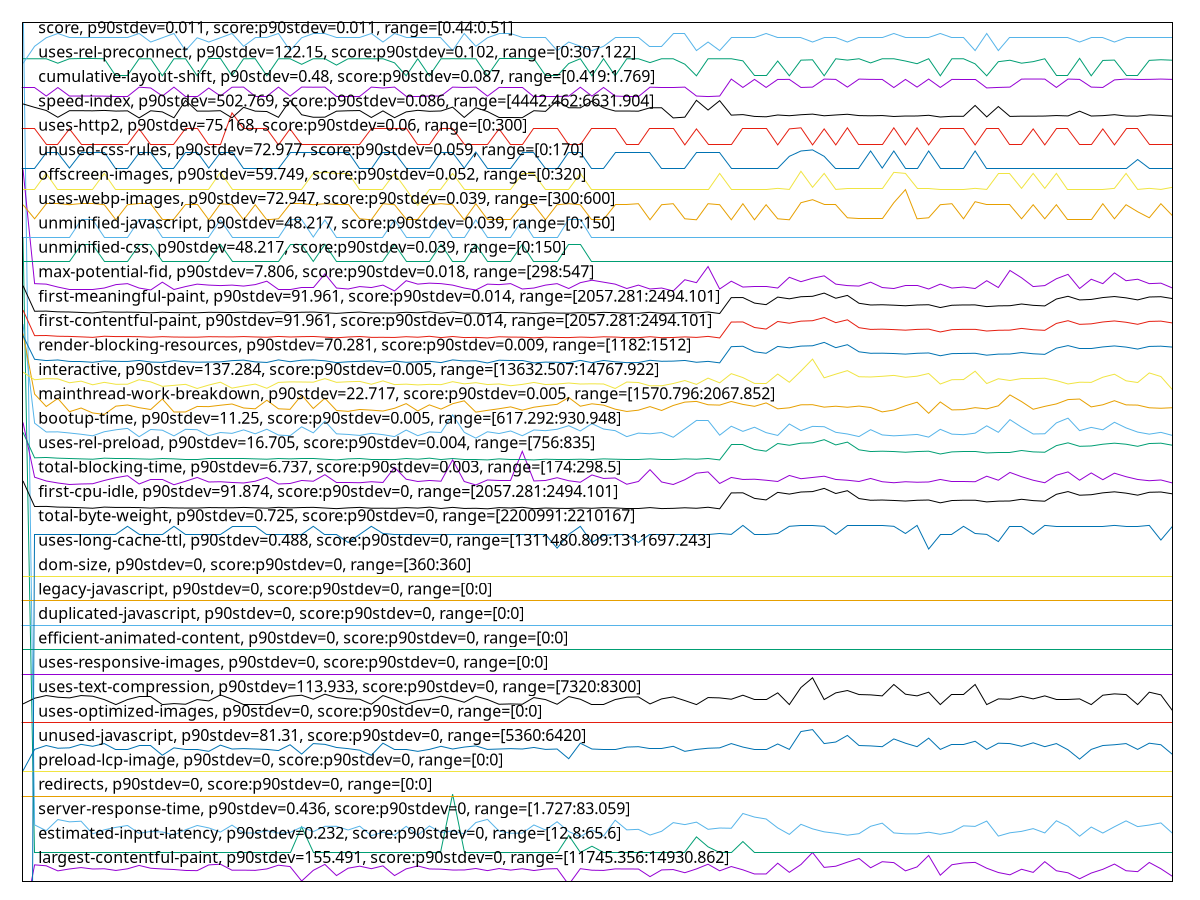 reset

$largestContentfulPaintP90Stdev155491ScoreP90Stdev0Range1174535614930862 <<EOF
0 -1.7568242394806965
1 0.6826292590269176
2 0.6438569063498782
3 0.4353069578567883
4 0.5136268421643475
5 0.5705967172270814
6 0.5121569142740174
7 0.5226918597295267
8 0.4521768302781446
9 0.5200080857259906
10 0.6585224416255091
11 0.5430027501386778
12 0.5142404677223418
13 0.49123494063499606
14 0.45224487222325216
15 0.4450783266198304
16 0.6792206903906663
17 0.7094143035341691
18 0.46274487222325433
19 0.4650914872949681
20 0.45630427685623687
21 0.5150285894371258
22 0.6681791282786147
23 0.612428183985319
24 0.01964278289178978
25 0.45739424225415704
26 0.7005314091101269
27 0.24298815651496852
28 0.5445683620143207
29 0.6286191161282684
30 0.5246175577141514
31 0.6407612751921654
32 0.24275888474339524
33 0.5177036270767879
34 0.6377520831902626
35 0.5139787465992232
36 0.5051729078290546
37 0.47077289726353655
38 0.4718360526559149
39 0.5331371303388917
40 0.44594738681687396
41 0.530711749319849
42 0.46718960134974985
43 0.5228245230328366
44 0.4495412218362933
45 0.5121348653556694
46 0.5270308742307019
47 -0.12892070267307254
48 0.5253113821680468
49 0.46244626423043655
50 0.453998616379204
51 0.5163675180934533
52 0.5131659874138297
53 0.5114640143030762
54 0.1989684386143331
55 0.47443292526216396
56 0.4892126341821026
57 0.36010443005626414
58 0.5151197896801332
59 0.7073055579254639
60 0.43814696947885956
61 0.6130045991045758
62 0.4780393332496917
63 0.30766558460339866
64 0.30718573172825714
65 0.7495229963152781
66 0.3752172301830541
67 0.695231810599859
68 1.1881217443012222
69 0.5775683818246744
70 0.625908069877708
71 0.791700681938245
72 0.942575837119314
73 0.5626637290340497
74 0.8107450307060482
75 0.7736483033756887
76 0.43607474094667786
77 0.5975144250376445
78 1.0672086192847168
79 0.2583295350511161
80 0.6868767959402042
81 0.7597634939512421
82 0.7831048394701412
83 0.5441415744605038
84 0.3683221589978647
85 0.27396434447556395
86 0.501792073681294
87 0.37344055884994987
88 0.8121169634036853
89 0.4402703681423219
90 0.3571340201141151
91 0.11211696340368604
92 0.3458586100398886
93 0.4992109172851933
94 0.7135726278427885
95 0.4414668802002204
96 0.4036577463086797
97 0.7798811674238628
98 0.5224653614068
99 0.20921540763095337
EOF

$estimatedInputLatencyP90Stdev0232ScoreP90Stdev0Range128656 <<EOF
0 26.390981818181512
1 1.1909818181818341
2 1.1909818181818341
3 1.1909818181818341
4 1.1909818181818341
5 1.1909818181818341
6 1.1909818181818341
7 1.1909818181818341
8 1.1909818181818341
9 1.1909818181818341
10 1.1909818181818341
11 1.1909818181818341
12 1.1909818181818341
13 1.1909818181818341
14 1.1909818181818341
15 1.1909818181818341
16 1.1909818181818341
17 1.1909818181818341
18 1.1909818181818341
19 1.1909818181818341
20 1.1909818181818341
21 1.1909818181818341
22 1.1909818181818341
23 1.1909818181818341
24 2.240981818181748
25 1.1909818181818341
26 1.1909818181818341
27 1.1909818181818341
28 1.1909818181818341
29 1.1909818181818341
30 1.1909818181818341
31 1.1909818181818341
32 1.1909818181818341
33 1.1909818181818341
34 1.1909818181818341
35 1.1909818181818341
36 1.1909818181818341
37 3.5773454545454735
38 1.1909818181818341
39 1.1909818181818341
40 1.1909818181818341
41 1.1909818181818341
42 1.1909818181818341
43 1.1909818181818341
44 1.1909818181818341
45 1.1909818181818341
46 1.1909818181818341
47 1.8909818181818334
48 1.1909818181818341
49 1.4455272727273476
50 1.1909818181818341
51 1.1909818181818341
52 1.1909818181818341
53 1.1909818181818341
54 1.1909818181818341
55 1.1909818181818341
56 1.1909818181818341
57 1.1909818181818341
58 1.8273454545454708
59 1.4200727272727436
60 1.1909818181818341
61 1.1909818181818341
62 1.636436363636264
63 1.1909818181818341
64 1.1909818181818341
65 1.1909818181818341
66 1.1909818181818341
67 1.1909818181818341
68 1.1909818181818341
69 1.1909818181818341
70 1.1909818181818341
71 1.1909818181818341
72 1.1909818181818341
73 1.1909818181818341
74 1.1909818181818341
75 1.1909818181818341
76 1.1909818181818341
77 1.1909818181818341
78 1.1909818181818341
79 1.1909818181818341
80 1.1909818181818341
81 1.1909818181818341
82 1.1909818181818341
83 1.1909818181818341
84 1.1909818181818341
85 1.1909818181818341
86 1.1909818181818341
87 1.1909818181818341
88 1.1909818181818341
89 1.1909818181818341
90 1.1909818181818341
91 1.1909818181818341
92 1.1909818181818341
93 1.1909818181818341
94 1.1909818181818341
95 1.1909818181818341
96 1.1909818181818341
97 1.1909818181818341
98 1.1909818181818341
99 1.1909818181818341
EOF

$serverResponseTimeP90Stdev0436ScoreP90Stdev0Range172783059 <<EOF
0 36.48887279367013
1 2.317965916007304
2 2.082360316494218
3 2.53823371880706
4 2.443650639074863
5 2.4704917833231894
6 1.9536932440657333
7 2.117296409007912
8 2.218270237370663
9 2.2945331710286063
10 1.97584783931832
11 2.049980523432745
12 2.027825928180158
13 1.9042714546561168
14 2.119852708460134
15 2.294533171028606
16 2.1961156421180767
17 2.0252696287279366
18 2.3094449178332317
19 1.9899074863055386
20 1.9856469872185025
21 2.0776737674984784
22 1.983516737674985
23 2.009505782105904
24 2.2340340839926967
25 2.0431637248934873
26 2.260449178332319
27 2.261301278149726
28 2.109201460742544
29 2.2668399269628727
30 1.8765782105903832
31 2.0180267802799756
32 1.8957504564820449
33 2.260023128423615
34 1.89873280584297
35 2.275360925136945
36 2.0065234327449786
37 2.0751174680462565
38 1.950710894704808
39 2.415531345100426
40 2.544624467437614
41 2.0644662203286672
42 1.9762738892270235
43 1.980960438222763
44 2.3162617163724892
45 2.111331710286062
46 2.4474850882531953
47 2.0474242239805234
48 1.837381618989653
49 2.114740109555691
50 1.8612404138770542
51 2.510966524650031
52 2.114740109555691
53 2.1368947048082774
54 1.902993304930006
55 2.0567973219720024
56 2.411696895922094
57 2.330747413268411
58 2.4317212416311627
59 2.138172854534388
60 2.191003043213634
61 2.181629945222155
62 2.7861947656725503
63 2.639633597078515
64 2.561240413877054
65 2.1961156421180767
66 1.9302604990870358
67 2.3426768107121116
68 2.1564930006086427
69 2.0346427267194156
70 1.9762738892270235
71 1.8974546561168593
72 1.9596579427875835
73 2.2621533779671337
74 2.3899683505782106
75 1.9899074863055386
76 1.9532671941570299
77 1.9524150943396226
78 2.018878880097383
79 1.9340949482653682
80 2.0244175289105293
81 2.2796214242239805
82 2.2578928788800976
83 2.4760304321363362
84 1.8603883140596467
85 1.9958721850273888
86 2.0538149726110775
87 2.166292148508825
88 1.9903335362142422
89 2.4879598295800367
90 2.258318928788801
91 1.8565538648813145
92 2.2306256847230674
93 1.985220937309799
94 2.242981132075472
95 2.4836993304930006
96 2.2485197808886186
97 2.312853317102861
98 2.4006195982958003
99 1.974995739500913
EOF

$redirectsP90Stdev0ScoreP90Stdev0Range00 <<EOF
0 3.5
1 3.5
2 3.5
3 3.5
4 3.5
5 3.5
6 3.5
7 3.5
8 3.5
9 3.5
10 3.5
11 3.5
12 3.5
13 3.5
14 3.5
15 3.5
16 3.5
17 3.5
18 3.5
19 3.5
20 3.5
21 3.5
22 3.5
23 3.5
24 3.5
25 3.5
26 3.5
27 3.5
28 3.5
29 3.5
30 3.5
31 3.5
32 3.5
33 3.5
34 3.5
35 3.5
36 3.5
37 3.5
38 3.5
39 3.5
40 3.5
41 3.5
42 3.5
43 3.5
44 3.5
45 3.5
46 3.5
47 3.5
48 3.5
49 3.5
50 3.5
51 3.5
52 3.5
53 3.5
54 3.5
55 3.5
56 3.5
57 3.5
58 3.5
59 3.5
60 3.5
61 3.5
62 3.5
63 3.5
64 3.5
65 3.5
66 3.5
67 3.5
68 3.5
69 3.5
70 3.5
71 3.5
72 3.5
73 3.5
74 3.5
75 3.5
76 3.5
77 3.5
78 3.5
79 3.5
80 3.5
81 3.5
82 3.5
83 3.5
84 3.5
85 3.5
86 3.5
87 3.5
88 3.5
89 3.5
90 3.5
91 3.5
92 3.5
93 3.5
94 3.5
95 3.5
96 3.5
97 3.5
98 3.5
99 3.5
EOF

$preloadLcpImageP90Stdev0ScoreP90Stdev0Range00 <<EOF
0 4.5
1 4.5
2 4.5
3 4.5
4 4.5
5 4.5
6 4.5
7 4.5
8 4.5
9 4.5
10 4.5
11 4.5
12 4.5
13 4.5
14 4.5
15 4.5
16 4.5
17 4.5
18 4.5
19 4.5
20 4.5
21 4.5
22 4.5
23 4.5
24 4.5
25 4.5
26 4.5
27 4.5
28 4.5
29 4.5
30 4.5
31 4.5
32 4.5
33 4.5
34 4.5
35 4.5
36 4.5
37 4.5
38 4.5
39 4.5
40 4.5
41 4.5
42 4.5
43 4.5
44 4.5
45 4.5
46 4.5
47 4.5
48 4.5
49 4.5
50 4.5
51 4.5
52 4.5
53 4.5
54 4.5
55 4.5
56 4.5
57 4.5
58 4.5
59 4.5
60 4.5
61 4.5
62 4.5
63 4.5
64 4.5
65 4.5
66 4.5
67 4.5
68 4.5
69 4.5
70 4.5
71 4.5
72 4.5
73 4.5
74 4.5
75 4.5
76 4.5
77 4.5
78 4.5
79 4.5
80 4.5
81 4.5
82 4.5
83 4.5
84 4.5
85 4.5
86 4.5
87 4.5
88 4.5
89 4.5
90 4.5
91 4.5
92 4.5
93 4.5
94 4.5
95 4.5
96 4.5
97 4.5
98 4.5
99 4.5
EOF

$unusedJavascriptP90Stdev8131ScoreP90Stdev0Range53606420 <<EOF
0 4.536704545454544
1 5.411704545454544
2 5.570795454545454
3 5.459431818181818
4 5.475340909090908
5 5.618522727272726
6 5.538977272727273
7 5.650340909090909
8 5.411704545454544
9 5.411704545454544
10 5.570795454545454
11 5.570795454545454
12 5.173068181818181
13 5.475340909090908
14 5.411704545454544
15 5.411704545454544
16 5.332159090909091
17 5.586704545454545
18 5.4276136363636365
19 5.443522727272727
20 5.4276136363636365
21 5.411704545454544
22 5.363977272727272
23 5.602613636363635
24 5.2207954545454545
25 5.650340909090909
26 5.618522727272726
27 5.491249999999999
28 5.443522727272727
29 5.379886363636363
30 5.173068181818181
31 5.66625
32 5.411704545454544
33 5.411704545454544
34 5.332159090909091
35 5.411704545454544
36 5.538977272727273
37 5.4276136363636365
38 5.50715909090909
39 5.5548863636363635
40 5.411704545454544
41 5.4276136363636365
42 5.443522727272727
43 5.4276136363636365
44 5.491249999999999
45 5.411704545454544
46 5.4276136363636365
47 5.029886363636363
48 5.66625
49 5.4276136363636365
50 5.411704545454544
51 5.411704545454544
52 5.50715909090909
53 5.52306818181818
54 5.443522727272727
55 5.443522727272727
56 5.538977272727273
57 5.332159090909091
58 5.411704545454544
59 5.459431818181818
60 5.475340909090908
61 5.650340909090909
62 5.50715909090909
63 5.411704545454544
64 5.411704545454544
65 5.634431818181817
66 5.411704545454544
67 6.143522727272726
68 6.223068181818181
69 5.650340909090909
70 5.713977272727272
71 5.984431818181818
72 5.570795454545454
73 5.5548863636363635
74 5.52306818181818
75 5.841249999999999
76 5.66625
77 5.52306818181818
78 5.873068181818182
79 5.411704545454544
80 5.618522727272726
81 5.618522727272726
82 5.745795454545453
83 5.411704545454544
84 5.66625
85 5.650340909090909
86 5.538977272727273
87 5.68215909090909
88 5.52306818181818
89 5.650340909090909
90 5.395795454545453
91 5.0139772727272724
92 5.411704545454544
93 5.570795454545454
94 5.602613636363635
95 5.650340909090909
96 5.411704545454544
97 5.66625
98 5.602613636363635
99 5.204886363636364
EOF

$usesOptimizedImagesP90Stdev0ScoreP90Stdev0Range00 <<EOF
0 6.5
1 6.5
2 6.5
3 6.5
4 6.5
5 6.5
6 6.5
7 6.5
8 6.5
9 6.5
10 6.5
11 6.5
12 6.5
13 6.5
14 6.5
15 6.5
16 6.5
17 6.5
18 6.5
19 6.5
20 6.5
21 6.5
22 6.5
23 6.5
24 6.5
25 6.5
26 6.5
27 6.5
28 6.5
29 6.5
30 6.5
31 6.5
32 6.5
33 6.5
34 6.5
35 6.5
36 6.5
37 6.5
38 6.5
39 6.5
40 6.5
41 6.5
42 6.5
43 6.5
44 6.5
45 6.5
46 6.5
47 6.5
48 6.5
49 6.5
50 6.5
51 6.5
52 6.5
53 6.5
54 6.5
55 6.5
56 6.5
57 6.5
58 6.5
59 6.5
60 6.5
61 6.5
62 6.5
63 6.5
64 6.5
65 6.5
66 6.5
67 6.5
68 6.5
69 6.5
70 6.5
71 6.5
72 6.5
73 6.5
74 6.5
75 6.5
76 6.5
77 6.5
78 6.5
79 6.5
80 6.5
81 6.5
82 6.5
83 6.5
84 6.5
85 6.5
86 6.5
87 6.5
88 6.5
89 6.5
90 6.5
91 6.5
92 6.5
93 6.5
94 6.5
95 6.5
96 6.5
97 6.5
98 6.5
99 6.5
EOF

$usesTextCompressionP90Stdev113933ScoreP90Stdev0Range73208300 <<EOF
0 7.2750392156862755
1 7.508372549019608
2 7.618176470588235
3 7.549549019607843
4 7.522098039215686
5 7.618176470588235
6 7.590725490196078
7 7.4534705882352945
8 7.247588235294119
9 7.4534705882352945
10 7.590725490196078
11 7.590725490196078
12 7.247588235294119
13 7.288764705882354
14 7.261313725490197
15 7.4534705882352945
16 7.398568627450981
17 7.645627450980394
18 7.467196078431373
19 7.261313725490197
20 7.261313725490197
21 7.247588235294119
22 7.439745098039216
23 7.590725490196078
24 7.631901960784315
25 7.467196078431373
26 7.67307843137255
27 7.535823529411765
28 7.480921568627451
29 7.467196078431373
30 7.261313725490197
31 7.618176470588235
32 7.4534705882352945
33 7.247588235294119
34 7.412294117647059
35 7.4534705882352945
36 7.590725490196078
37 7.480921568627451
38 7.3436666666666675
39 7.590725490196078
40 7.4534705882352945
41 7.261313725490197
42 7.2750392156862755
43 7.261313725490197
44 7.535823529411765
45 7.4534705882352945
46 7.261313725490197
47 7.577
48 7.467196078431373
49 7.261313725490197
50 7.261313725490197
51 7.4534705882352945
52 7.549549019607843
53 7.563274509803922
54 7.2750392156862755
55 7.480921568627451
56 7.563274509803922
57 7.412294117647059
58 7.247588235294119
59 7.535823529411765
60 7.522098039215686
61 7.467196078431373
62 7.631901960784315
63 7.4534705882352945
64 7.4534705882352945
65 7.727980392156864
66 7.247588235294119
67 7.947588235294118
68 8.345627450980393
69 7.4534705882352945
70 7.727980392156864
71 7.824058823529413
72 7.659352941176472
73 7.645627450980394
74 7.604450980392157
75 8.071117647058824
76 7.67307843137255
77 7.604450980392157
78 7.755431372549021
79 7.247588235294119
80 7.645627450980394
81 7.645627450980394
82 8.071117647058824
83 7.247588235294119
84 7.480921568627451
85 7.467196078431373
86 7.590725490196078
87 7.480921568627451
88 7.604450980392157
89 7.4534705882352945
90 7.4534705882352945
91 7.480921568627451
92 7.247588235294119
93 7.631901960784315
94 7.686803921568629
95 7.659352941176472
96 7.247588235294119
97 7.755431372549021
98 7.645627450980394
99 7.000529411764706
EOF

$usesResponsiveImagesP90Stdev0ScoreP90Stdev0Range00 <<EOF
0 8.5
1 8.5
2 8.5
3 8.5
4 8.5
5 8.5
6 8.5
7 8.5
8 8.5
9 8.5
10 8.5
11 8.5
12 8.5
13 8.5
14 8.5
15 8.5
16 8.5
17 8.5
18 8.5
19 8.5
20 8.5
21 8.5
22 8.5
23 8.5
24 8.5
25 8.5
26 8.5
27 8.5
28 8.5
29 8.5
30 8.5
31 8.5
32 8.5
33 8.5
34 8.5
35 8.5
36 8.5
37 8.5
38 8.5
39 8.5
40 8.5
41 8.5
42 8.5
43 8.5
44 8.5
45 8.5
46 8.5
47 8.5
48 8.5
49 8.5
50 8.5
51 8.5
52 8.5
53 8.5
54 8.5
55 8.5
56 8.5
57 8.5
58 8.5
59 8.5
60 8.5
61 8.5
62 8.5
63 8.5
64 8.5
65 8.5
66 8.5
67 8.5
68 8.5
69 8.5
70 8.5
71 8.5
72 8.5
73 8.5
74 8.5
75 8.5
76 8.5
77 8.5
78 8.5
79 8.5
80 8.5
81 8.5
82 8.5
83 8.5
84 8.5
85 8.5
86 8.5
87 8.5
88 8.5
89 8.5
90 8.5
91 8.5
92 8.5
93 8.5
94 8.5
95 8.5
96 8.5
97 8.5
98 8.5
99 8.5
EOF

$efficientAnimatedContentP90Stdev0ScoreP90Stdev0Range00 <<EOF
0 9.5
1 9.5
2 9.5
3 9.5
4 9.5
5 9.5
6 9.5
7 9.5
8 9.5
9 9.5
10 9.5
11 9.5
12 9.5
13 9.5
14 9.5
15 9.5
16 9.5
17 9.5
18 9.5
19 9.5
20 9.5
21 9.5
22 9.5
23 9.5
24 9.5
25 9.5
26 9.5
27 9.5
28 9.5
29 9.5
30 9.5
31 9.5
32 9.5
33 9.5
34 9.5
35 9.5
36 9.5
37 9.5
38 9.5
39 9.5
40 9.5
41 9.5
42 9.5
43 9.5
44 9.5
45 9.5
46 9.5
47 9.5
48 9.5
49 9.5
50 9.5
51 9.5
52 9.5
53 9.5
54 9.5
55 9.5
56 9.5
57 9.5
58 9.5
59 9.5
60 9.5
61 9.5
62 9.5
63 9.5
64 9.5
65 9.5
66 9.5
67 9.5
68 9.5
69 9.5
70 9.5
71 9.5
72 9.5
73 9.5
74 9.5
75 9.5
76 9.5
77 9.5
78 9.5
79 9.5
80 9.5
81 9.5
82 9.5
83 9.5
84 9.5
85 9.5
86 9.5
87 9.5
88 9.5
89 9.5
90 9.5
91 9.5
92 9.5
93 9.5
94 9.5
95 9.5
96 9.5
97 9.5
98 9.5
99 9.5
EOF

$duplicatedJavascriptP90Stdev0ScoreP90Stdev0Range00 <<EOF
0 10.5
1 10.5
2 10.5
3 10.5
4 10.5
5 10.5
6 10.5
7 10.5
8 10.5
9 10.5
10 10.5
11 10.5
12 10.5
13 10.5
14 10.5
15 10.5
16 10.5
17 10.5
18 10.5
19 10.5
20 10.5
21 10.5
22 10.5
23 10.5
24 10.5
25 10.5
26 10.5
27 10.5
28 10.5
29 10.5
30 10.5
31 10.5
32 10.5
33 10.5
34 10.5
35 10.5
36 10.5
37 10.5
38 10.5
39 10.5
40 10.5
41 10.5
42 10.5
43 10.5
44 10.5
45 10.5
46 10.5
47 10.5
48 10.5
49 10.5
50 10.5
51 10.5
52 10.5
53 10.5
54 10.5
55 10.5
56 10.5
57 10.5
58 10.5
59 10.5
60 10.5
61 10.5
62 10.5
63 10.5
64 10.5
65 10.5
66 10.5
67 10.5
68 10.5
69 10.5
70 10.5
71 10.5
72 10.5
73 10.5
74 10.5
75 10.5
76 10.5
77 10.5
78 10.5
79 10.5
80 10.5
81 10.5
82 10.5
83 10.5
84 10.5
85 10.5
86 10.5
87 10.5
88 10.5
89 10.5
90 10.5
91 10.5
92 10.5
93 10.5
94 10.5
95 10.5
96 10.5
97 10.5
98 10.5
99 10.5
EOF

$legacyJavascriptP90Stdev0ScoreP90Stdev0Range00 <<EOF
0 11.5
1 11.5
2 11.5
3 11.5
4 11.5
5 11.5
6 11.5
7 11.5
8 11.5
9 11.5
10 11.5
11 11.5
12 11.5
13 11.5
14 11.5
15 11.5
16 11.5
17 11.5
18 11.5
19 11.5
20 11.5
21 11.5
22 11.5
23 11.5
24 11.5
25 11.5
26 11.5
27 11.5
28 11.5
29 11.5
30 11.5
31 11.5
32 11.5
33 11.5
34 11.5
35 11.5
36 11.5
37 11.5
38 11.5
39 11.5
40 11.5
41 11.5
42 11.5
43 11.5
44 11.5
45 11.5
46 11.5
47 11.5
48 11.5
49 11.5
50 11.5
51 11.5
52 11.5
53 11.5
54 11.5
55 11.5
56 11.5
57 11.5
58 11.5
59 11.5
60 11.5
61 11.5
62 11.5
63 11.5
64 11.5
65 11.5
66 11.5
67 11.5
68 11.5
69 11.5
70 11.5
71 11.5
72 11.5
73 11.5
74 11.5
75 11.5
76 11.5
77 11.5
78 11.5
79 11.5
80 11.5
81 11.5
82 11.5
83 11.5
84 11.5
85 11.5
86 11.5
87 11.5
88 11.5
89 11.5
90 11.5
91 11.5
92 11.5
93 11.5
94 11.5
95 11.5
96 11.5
97 11.5
98 11.5
99 11.5
EOF

$domSizeP90Stdev0ScoreP90Stdev0Range360360 <<EOF
0 12.5
1 12.5
2 12.5
3 12.5
4 12.5
5 12.5
6 12.5
7 12.5
8 12.5
9 12.5
10 12.5
11 12.5
12 12.5
13 12.5
14 12.5
15 12.5
16 12.5
17 12.5
18 12.5
19 12.5
20 12.5
21 12.5
22 12.5
23 12.5
24 12.5
25 12.5
26 12.5
27 12.5
28 12.5
29 12.5
30 12.5
31 12.5
32 12.5
33 12.5
34 12.5
35 12.5
36 12.5
37 12.5
38 12.5
39 12.5
40 12.5
41 12.5
42 12.5
43 12.5
44 12.5
45 12.5
46 12.5
47 12.5
48 12.5
49 12.5
50 12.5
51 12.5
52 12.5
53 12.5
54 12.5
55 12.5
56 12.5
57 12.5
58 12.5
59 12.5
60 12.5
61 12.5
62 12.5
63 12.5
64 12.5
65 12.5
66 12.5
67 12.5
68 12.5
69 12.5
70 12.5
71 12.5
72 12.5
73 12.5
74 12.5
75 12.5
76 12.5
77 12.5
78 12.5
79 12.5
80 12.5
81 12.5
82 12.5
83 12.5
84 12.5
85 12.5
86 12.5
87 12.5
88 12.5
89 12.5
90 12.5
91 12.5
92 12.5
93 12.5
94 12.5
95 12.5
96 12.5
97 12.5
98 12.5
99 12.5
EOF

$usesLongCacheTtlP90Stdev0488ScoreP90Stdev0Range13114808091311697243 <<EOF
0 -66.58656078670174
1 14.219945733784698
2 14.219945733784698
3 14.219945733784698
4 14.219945733784698
5 14.219945733784698
6 14.219945733784698
7 14.219945733784698
8 14.219945733784698
9 14.551245309703518
10 14.219945733784698
11 14.219945733784698
12 14.219945733784698
13 14.551245309703518
14 14.219945733784698
15 14.219945733784698
16 14.219945733784698
17 14.219945733784698
18 14.551245309703518
19 14.551245309703518
20 14.551245309703518
21 14.219945733784698
22 14.219945733784698
23 14.219945733784698
24 14.219945733784698
25 14.551245309703518
26 14.219945733784698
27 14.219945733784698
28 13.88864615780767
29 14.219945733784698
30 14.551245309703518
31 14.257346581900492
32 14.219945733784698
33 14.219945733784698
34 14.219945733784698
35 14.219945733784698
36 14.219945733784698
37 14.219945733784698
38 14.219945733784698
39 14.219945733784698
40 14.219945733784698
41 14.219945733784698
42 14.219945733784698
43 14.219945733784698
44 14.219945733784698
45 14.219945733784698
46 13.657256784033962
47 14.219945733784698
48 14.551245309703518
49 13.88864615780767
50 14.182544885727111
51 14.219945733784698
52 14.219945733784698
53 13.88864615780767
54 14.219945733784698
55 14.219945733784698
56 14.219945733784698
57 14.219945733784698
58 14.219945733784698
59 14.219945733784698
60 14.257346581900492
61 14.219945733784698
62 14.588646157761104
63 14.219945733784698
64 14.219945733784698
65 14.257346581784077
66 14.55124530964531
67 14.588646157761104
68 14.588646157761104
69 14.551245309703518
70 14.219945733784698
71 14.588646157702897
72 14.588646157761104
73 14.588646157761104
74 14.588646157761104
75 14.551245309703518
76 14.257346581900492
77 14.588646157761104
78 13.61985593585996
79 14.219945733784698
80 14.219945733784698
81 14.551245309703518
82 14.257346581900492
83 14.219945733784698
84 13.926047005865257
85 14.551245309703518
86 14.551245309703518
87 14.219945733784698
88 14.588646157761104
89 14.55124530964531
90 14.551245309703518
91 14.551245309703518
92 14.55124530964531
93 14.551245309703518
94 14.588646157761104
95 14.551245309703518
96 14.55124530964531
97 14.588646157761104
98 13.988556359952781
99 14.551245309703518
EOF

$totalByteWeightP90Stdev0725ScoreP90Stdev0Range22009912210167 <<EOF
0 2133.57733333332
1 -7.02266666671494
2 -7.02266666671494
3 -7.02266666671494
4 -7.02266666671494
5 -7.02266666671494
6 -7.02266666671494
7 -7.02266666671494
8 -7.02266666671494
9 -6.789333333377726
10 -7.02266666671494
11 -7.02266666671494
12 -7.02266666671494
13 -6.789333333377726
14 -7.02266666671494
15 -7.02266666671494
16 -7.02266666671494
17 -7.02266666671494
18 -6.789333333377726
19 -6.789333333377726
20 -6.789333333377726
21 -7.02266666671494
22 -7.02266666671494
23 -7.02266666671494
24 -7.02266666671494
25 -6.789333333377726
26 -7.02266666671494
27 -7.02266666671494
28 -7.256000000052154
29 -7.02266666671494
30 -6.789333333377726
31 -6.789333333377726
32 -7.02266666671494
33 -7.02266666671494
34 -7.02266666671494
35 -7.02266666671494
36 -7.02266666671494
37 -7.02266666671494
38 -7.02266666671494
39 -7.02266666671494
40 -7.02266666671494
41 -7.02266666671494
42 -7.02266666671494
43 -7.02266666671494
44 -7.02266666671494
45 -7.02266666671494
46 -7.256000000052154
47 -7.02266666671494
48 -6.789333333377726
49 -7.256000000052154
50 -7.256000000052154
51 -7.02266666671494
52 -7.02266666671494
53 -7.256000000052154
54 -7.02266666671494
55 -7.02266666671494
56 -7.02266666671494
57 -7.02266666671494
58 -7.02266666671494
59 -7.02266666671494
60 -6.789333333377726
61 -7.02266666671494
62 -6.5560000000405125
63 -7.02266666671494
64 -7.02266666671494
65 -6.789333333377726
66 -6.789333333377726
67 -6.5560000000405125
68 -6.5560000000405125
69 -6.789333333377726
70 -7.02266666671494
71 -6.5560000000405125
72 -6.5560000000405125
73 -6.5560000000405125
74 -6.5560000000405125
75 -6.789333333377726
76 -6.789333333377726
77 -6.5560000000405125
78 -7.489333333389368
79 -7.02266666671494
80 -5.1560000000172295
81 -6.789333333377726
82 -6.789333333377726
83 -7.02266666671494
84 -7.02266666671494
85 -6.789333333377726
86 -6.789333333377726
87 -7.02266666671494
88 -6.5560000000405125
89 -6.789333333377726
90 -6.789333333377726
91 -6.789333333377726
92 -6.789333333377726
93 -6.789333333377726
94 -6.5560000000405125
95 -6.789333333377726
96 -6.789333333377726
97 -6.5560000000405125
98 -7.02266666671494
99 -6.789333333377726
EOF

$firstCpuIdleP90Stdev91874ScoreP90Stdev0Range20572812494101 <<EOF
0 16.410846146298063
1 15.362469136367798
2 15.367376702471443
3 15.337801780644483
4 15.330793027880624
5 15.312573149032485
6 15.29216573338741
7 15.338665282011693
8 15.324273069224024
9 15.32567586644512
10 15.318243474677168
11 15.298397334920779
12 15.320978811508118
13 15.305837838368241
14 15.300771963680608
15 15.299807982154304
16 15.318819142255307
17 15.314084276425103
18 15.310004363298571
19 15.324734126620697
20 15.308529084296048
21 15.296069152067822
22 15.329569734277076
23 15.306888431698349
24 15.320819587089343
25 15.328317657294622
26 15.301117364227492
27 15.27493888111156
28 15.306672556356546
29 15.327353414101237
30 15.292410392108119
31 15.293820777674563
32 15.288682944539659
33 15.319474618293142
34 15.297908017479358
35 15.336184547250532
36 15.282307426111757
37 15.327151930448888
38 15.283358019441863
39 15.290755347820966
40 15.267832657360039
41 15.317048964452525
42 15.303463209608413
43 15.329654776078394
44 15.273082353172057
45 15.30072970444703
46 15.28745690343176
47 15.283588286473117
48 15.304254752528355
49 15.289709464498317
50 15.315983979432966
51 15.304117508144385
52 15.279875230594111
53 15.280278197898813
54 15.318358608192794
55 15.277874785760076
56 15.287589176141193
57 15.31091810474533
58 15.290633934295393
59 15.33211706331035
60 15.268577754373108
61 15.920219061138512
62 15.923068615650307
63 15.69576784242408
64 15.63215487420355
65 15.941892945455496
66 15.871494295657634
67 15.956370985045726
68 15.973972021247366
69 16.105654671411564
70 15.894601853911265
71 16.010598870906545
72 15.688383335731947
73 15.618036757683198
74 15.628211682126828
75 15.610236461999397
76 15.586605307916738
77 15.618065541062105
78 15.628902483220598
79 15.513502721337641
80 15.607430082555963
81 15.620166727722317
82 15.62087192050554
83 15.551831453691465
84 15.582748335143197
85 15.58847622754569
86 15.65902428924679
87 15.6041056022922
88 15.579970739078668
89 15.863089418183243
90 15.97493888111156
91 15.825176343987543
92 15.845641326390432
93 15.922449773003807
94 15.96471816492876
95 15.910606851752515
96 15.827189741342089
97 15.94531816754543
98 15.957364011618017
99 15.881347107924586
EOF

$totalBlockingTimeP90Stdev6737ScoreP90Stdev0003Range1742985 <<EOF
0 18.80722058823534
1 16.563102941176474
2 16.408691176470587
3 16.326338235294113
4 16.26457352941176
5 16.285161764705897
6 16.295455882352936
7 16.429279411764703
8 16.542514705882354
9 16.624867647058828
10 16.285161764705876
11 16.47045588235294
12 16.47045588235294
13 16.25427941176472
14 16.39839705882351
15 16.552808823529396
16 16.36751470588235
17 16.37780882352941
18 16.346926470588233
19 16.326338235294113
20 16.398397058823548
21 16.552808823529432
22 16.285161764705876
23 16.305750000000014
24 16.429279411764686
25 16.39839705882351
26 16.666044117647065
27 16.326338235294095
28 16.32633823529413
29 16.336632352941173
30 16.377808823529428
31 16.346926470588233
32 16.96457352941178
33 16.48075
34 16.38810294117647
35 16.429279411764686
36 16.398397058823527
37 17.27339705882355
38 16.38810294117647
39 16.243985294117643
40 16.449867647058806
41 16.439573529411764
42 16.439573529411764
43 17.623397058823542
44 16.408691176470587
45 16.429279411764703
46 16.542514705882336
47 16.418985294117647
48 16.35722058823531
49 16.655750000000022
50 16.511632352941177
51 16.532220588235297
52 16.27486764705882
53 16.38810294117647
54 16.871926470588228
55 16.367514705882368
56 16.264573529411777
57 16.46016176470588
58 16.72780882352942
59 16.779279411764715
60 16.305749999999996
61 16.552808823529414
62 16.47045588235294
63 16.48075
64 16.43957352941178
65 16.38810294117647
66 16.635161764705888
67 16.501338235294117
68 16.552808823529414
69 16.60427941176473
70 16.47045588235294
71 16.43957352941178
72 16.38810294117647
73 16.511632352941177
74 16.377808823529392
75 16.336632352941173
76 16.37780882352941
77 16.35722058823529
78 16.36751470588235
79 16.47045588235294
80 16.367514705882332
81 16.36751470588235
82 16.37780882352941
83 16.604279411764708
84 16.439573529411764
85 16.758691176470595
86 16.58369117647061
87 16.43957352941178
88 16.336632352941173
89 16.645455882352927
90 16.779279411764733
91 16.439573529411764
92 16.738102941176496
93 16.46016176470588
94 16.7278088235294
95 16.58369117647059
96 16.47045588235294
97 16.418985294117647
98 16.449867647058824
99 16.326338235294113
EOF

$usesRelPreloadP90Stdev16705ScoreP90Stdev0004Range756835 <<EOF
0 18.400285714285715
1 17.35742857142857
2 17.371714285714283
3 17.34314285714286
4 17.328857142857142
5 17.314571428571426
6 17.300285714285714
7 17.34314285714286
8 17.328857142857142
9 17.328857142857142
10 17.314571428571426
11 17.300285714285714
12 17.328857142857142
13 17.314571428571426
14 17.300285714285714
15 17.300285714285714
16 17.314571428571426
17 17.314571428571426
18 17.314571428571426
19 17.328857142857142
20 17.314571428571426
21 17.300285714285714
22 17.328857142857142
23 17.314571428571426
24 17.328857142857142
25 17.328857142857142
26 17.300285714285714
27 17.271714285714285
28 17.314571428571426
29 17.328857142857142
30 17.300285714285714
31 17.300285714285714
32 17.286
33 17.328857142857142
34 17.300285714285714
35 17.34314285714286
36 17.286
37 17.328857142857142
38 17.286
39 17.286
40 17.271714285714285
41 17.314571428571426
42 17.300285714285714
43 17.300285714285714
44 17.271714285714285
45 17.300285714285714
46 17.286
47 17.286
48 17.300285714285714
49 17.286
50 17.314571428571426
51 17.300285714285714
52 17.286
53 17.286
54 17.314571428571426
55 17.286
56 17.286
57 17.314571428571426
58 17.300285714285714
59 17.328857142857142
60 17.271714285714285
61 17.914571428571428
62 17.914571428571428
63 17.700285714285712
64 17.628857142857143
65 17.943142857142856
66 17.871714285714283
67 17.957428571428572
68 17.971714285714285
69 18.10028571428571
70 17.886
71 18.000285714285713
72 17.686
73 17.614571428571427
74 17.628857142857143
75 17.614571428571427
76 17.586
77 17.614571428571427
78 17.628857142857143
79 17.51457142857143
80 17.60028571428571
81 17.614571428571427
82 17.614571428571427
83 17.55742857142857
84 17.586
85 17.586
86 17.657428571428568
87 17.60028571428571
88 17.586
89 17.85742857142857
90 17.971714285714285
91 17.828857142857142
92 17.84314285714286
93 17.914571428571428
94 17.957428571428572
95 17.914571428571428
96 17.828857142857142
97 17.943142857142856
98 17.957428571428572
99 17.871714285714283
EOF

$bootupTimeP90Stdev1125ScoreP90Stdev0005Range617292930948 <<EOF
0 22.840398926654714
1 18.776355992844366
2 18.4169045915325
3 18.421138342277878
4 18.37450745378652
5 18.32292725104353
6 18.259480620155035
7 18.425491353607633
8 18.505694096601072
9 18.563893261776983
10 18.221853905784137
11 18.51839534883721
12 18.48899761478831
13 18.255723911747168
14 18.525133571854504
15 18.508973762671445
16 18.266099582587948
17 18.39394692903995
18 18.35948062015504
19 18.50235480023852
20 18.34171079308289
21 18.52793619558736
22 18.2906076326774
23 18.262700655933216
24 18.626922480620156
25 18.380589743589738
26 18.85822838401908
27 18.340458556946928
28 18.31541383422779
29 18.27403041144902
30 18.359719141323787
31 18.30694633273703
32 18.22751878354204
33 18.49478175313059
34 18.263833631484793
35 18.418276088252835
36 18.395676207513418
37 19.11732200357781
38 18.40199701848539
39 18.16454919499106
40 18.42459689922481
41 18.352503875968992
42 18.457632081097195
43 18.26192546213477
44 18.498836612999405
45 18.46920035778175
46 18.52739952295766
47 18.673732259988075
48 18.458288014311268
49 18.755902802623737
50 18.537
51 18.470512224209894
52 18.22531246273107
53 18.369737030411443
54 18.341651162790697
55 18.393589147286825
56 18.200506261180685
57 18.542485986881328
58 18.887685748360163
59 18.887268336314843
60 18.28464460345856
61 18.651251639833035
62 18.441293381037568
63 18.61058378056052
64 18.389355396541443
65 18.274745974955277
66 18.743559332140727
67 18.4720626118068
68 18.64558676207513
69 18.6323488372093
70 18.401877757901012
71 18.333601073345257
72 18.22817471675612
73 18.510583780560523
74 18.2952587954681
75 18.25828801431127
76 18.284107930828863
77 18.315592725104356
78 18.20545557543232
79 18.524596899224804
80 18.327995825879547
81 18.30539594514013
82 18.367172927847342
83 18.668007751937985
84 18.4024740608229
85 18.921853905784136
86 18.61302862254025
87 18.33437626714371
88 18.342426356589144
89 18.788401311866423
90 18.982259391771013
91 18.471168157423975
92 18.604501490757308
93 18.50491890280263
94 18.813863446630883
95 18.583571258199168
96 18.411657125819918
97 18.326743589743586
98 18.400625521765058
99 18.27385152057245
EOF

$mainthreadWorkBreakdownP90Stdev22717ScoreP90Stdev0005Range15707962067852 <<EOF
0 22.449912823247143
1 19.970094108237816
2 19.45905705145295
3 19.791101839509473
4 19.24570061316983
5 19.398139962676613
6 19.19483417755265
7 19.137089576113034
8 19.474652892561977
9 19.522426819514788
10 19.411896294321515
11 19.33607651292988
12 19.76665502532658
13 19.235596640895757
14 19.237169554785375
15 19.46164302852572
16 19.454951479605434
17 19.511389762729955
18 19.562976006398294
19 19.399153025859754
20 19.365348707011456
21 19.716321780858436
22 19.36641508930952
23 19.34356784857371
24 19.929091708877632
25 19.37822527326045
26 19.798806451612897
27 19.29758011197014
28 19.260789922687277
29 19.337836043721687
30 19.31141642228738
31 19.274013063183148
32 19.3871828845641
33 19.577852039456143
34 19.276652359370832
35 19.526745667821913
36 19.353245267928546
37 19.573639829378827
38 19.692914689416156
39 19.229091708877633
40 19.30219221540922
41 19.368014662756597
42 19.445087443348434
43 19.309310317248716
44 19.43074460143962
45 19.493847773926944
46 19.549966142362027
47 19.827518794988
48 19.47102719274858
49 19.57084057584645
50 19.515548653692342
51 19.350925886430282
52 19.25657771260997
53 19.309097040789126
54 19.455271394294847
55 19.296460410557174
56 19.5018189816049
57 19.63956891495601
58 19.668467875233272
59 19.53143774993335
60 19.517041588909628
61 19.665455345241256
62 19.545540655825107
63 19.46729485470541
64 19.606671021061054
65 19.363935750466535
66 19.406564382831235
67 19.529038389762725
68 19.533730471874158
69 19.433677152759262
70 19.471267128765653
71 19.429145027992533
72 19.476812316715545
73 19.41874780058651
74 19.23879578778991
75 19.31520207944547
76 19.489928818981603
77 19.635276726206335
78 19.181157824580097
79 19.64612716608903
80 19.32021407624632
81 19.331197813916283
82 19.41245614502799
83 19.362469474806716
84 19.48840922420687
85 19.934583577712605
86 19.66164302852573
87 19.34658037856571
88 19.464922154092243
89 19.565775259930675
90 19.74327459344174
91 19.766068515062635
92 19.44362116768861
93 19.52981151692881
94 19.697420154625426
95 19.526399093575037
96 19.517254865369225
97 19.407310850439877
98 19.387636097040783
99 19.410563316448943
EOF

$interactiveP90Stdev137284ScoreP90Stdev0005Range1363250714767922 <<EOF
0 20.868519639030715
1 20.556176269124975
2 20.599890282078164
3 20.59200472543992
4 20.432576888522703
5 20.49882319653821
6 20.349610413002132
7 20.449358445899207
8 20.369871725271082
9 20.37222400816446
10 20.557775724153583
11 20.46728262917097
12 20.285944415303348
13 20.32592387774456
14 20.367862008921513
15 20.198153083031734
16 20.33865702197813
17 20.455855264094566
18 20.212026253769608
19 20.300241895134562
20 20.378644503816957
21 20.206187026179023
22 20.44723081675155
23 20.468505449042418
24 20.46386913109471
25 20.456491285285054
26 20.602811001997267
27 20.449016100580153
28 20.473754006518703
29 20.488076650666585
30 20.370969110702525
31 20.50943590142888
32 20.35714809370227
33 20.37548806891404
34 20.343688779187744
35 20.366719161801498
36 20.355034291102235
37 20.4773002394521
38 20.38790829072189
39 20.435344963356087
40 20.359124294500404
41 20.383401942321804
42 20.311125600358572
43 20.364886535873843
44 20.445562782046757
45 20.36010000631281
46 20.380241082923646
47 20.42224182070823
48 20.380950218897944
49 20.39009686729145
50 20.38195955687416
51 20.198670472443652
52 20.462269676066114
53 20.442280912703836
54 20.307435018268027
55 20.30903281411092
56 20.401091074284036
57 20.523253046995798
58 20.36644926759197
59 20.622667583564297
60 20.42978392590361
61 20.80496729555336
62 20.645042255983753
63 20.406321491329845
64 20.400851930316406
65 20.789645821605458
66 20.4527728841807
67 20.912939912036293
68 21.40240080388338
69 20.63507215372024
70 20.786129454014915
71 20.92915789933183
72 20.678709899436758
73 20.66919225711753
74 20.696980852522806
75 20.734651558042543
76 20.65756081219827
77 20.701263210851454
78 20.811999477672536
79 20.380732644344615
80 20.558276798239305
81 20.56311277153463
82 20.906187026179023
83 20.39993152469449
84 20.596974539716207
85 20.525199271838698
86 20.60511450483064
87 20.604408797840154
88 20.617120372659432
89 20.520661841359562
90 20.382588554178454
91 20.45471097901359
92 20.44858360617062
93 20.65942794918878
94 20.78230447788151
95 20.51256872058846
96 20.44269919342242
97 20.834607542215807
98 20.68761253691787
99 20.14649123866983
EOF

$renderBlockingResourcesP90Stdev70281ScoreP90Stdev0009Range11821512 <<EOF
0 22.36049275362319
1 21.393342995169085
2 21.342618357487925
3 21.366289855072466
4 21.305420289855075
5 21.302038647342997
6 21.271603864734303
7 21.325710144927537
8 21.308801932367153
9 21.305420289855075
10 21.346000000000004
11 21.281748792270534
12 21.268222222222224
13 21.33585507246377
14 21.295275362318844
15 21.274985507246377
16 21.281748792270534
17 21.288512077294687
18 21.339236714975847
19 21.35952657004831
20 21.288512077294687
21 21.264840579710146
22 21.36967149758454
23 21.295275362318844
24 21.356144927536235
25 21.366289855072466
26 21.33247342995169
27 21.258077294685993
28 21.291893719806765
29 21.308801932367153
30 21.325710144927537
31 21.278367149758456
32 21.32232850241546
33 21.271603864734303
34 21.288512077294687
35 21.312183574879228
36 21.258077294685993
37 21.36967149758454
38 21.325710144927537
39 21.33247342995169
40 21.244550724637683
41 21.356144927536235
42 21.339236714975847
43 21.339236714975847
44 21.247932367149758
45 21.278367149758456
46 21.271603864734303
47 21.254695652173915
48 21.34938164251208
49 21.254695652173915
50 21.346000000000004
51 21.291893719806765
52 21.258077294685993
53 21.26145893719807
54 21.352763285024157
55 21.312183574879228
56 21.318946859903384
57 21.346000000000004
58 21.271603864734303
59 21.308801932367153
60 21.247932367149758
61 21.91073429951691
62 21.9276425120773
63 21.701072463768117
64 21.640202898550726
65 21.920879227053142
66 21.86339130434783
67 21.93440579710145
68 21.94793236714976
69 22.086579710144928
70 21.87015458937198
71 21.991893719806765
72 21.701072463768117
73 21.640202898550726
74 21.643584541062804
75 21.630057971014494
76 21.606386473429954
77 21.640202898550726
78 21.653729468599035
79 21.538753623188406
80 21.626676328502416
81 21.633439613526573
82 21.640202898550726
83 21.56242512077295
84 21.606386473429954
85 21.609768115942032
86 21.670637681159423
87 21.619913043478263
88 21.596241545893722
89 21.84986473429952
90 21.954695652173914
91 21.83295652173913
92 21.83295652173913
93 21.90058937198068
94 21.941169082125604
95 21.893826086956523
96 21.81266666666667
97 21.920879227053142
98 21.931024154589373
99 21.893826086956523
EOF

$firstContentfulPaintP90Stdev91961ScoreP90Stdev0014Range20572812494101 <<EOF
0 23.411147168108016
1 22.36277015817775
2 22.367677724281393
3 22.338102802454436
4 22.331094049690577
5 22.312874170842434
6 22.29246675519736
7 22.338966303821646
8 22.324574091033977
9 22.32597688825507
10 22.318544496487117
11 22.298698356730732
12 22.32127983331807
13 22.30613886017819
14 22.30107298549056
15 22.300109003964256
16 22.31912016406526
17 22.314385298235052
18 22.310305385108524
19 22.32503514843065
20 22.308830106106
21 22.296370173877776
22 22.32987075608703
23 22.3071894535083
24 22.321120608899296
25 22.328618679104572
26 22.301418386037444
27 22.275239902921513
28 22.306973578166495
29 22.32765443591119
30 22.29271141391807
31 22.294121799484515
32 22.288983966349612
33 22.319775640103096
34 22.29820903928931
35 22.336485569060482
36 22.282608447921707
37 22.327452952258838
38 22.283659041251813
39 22.291056369630915
40 22.268133679169992
41 22.317349986262478
42 22.303764231418363
43 22.299853616893227
44 22.27338337498201
45 22.301030726256982
46 22.287757925241714
47 22.28388930828307
48 22.304555774338308
49 22.29001048630827
50 22.316285001242917
51 22.304418529954336
52 22.280176252404065
53 22.280579219708763
54 22.318659630002745
55 22.278175807570026
56 22.287890197951146
57 22.311219126555283
58 22.290934956105346
59 22.3324180851203
60 22.268878776183058
61 22.920520082948464
62 22.923369637460258
63 22.696068864234032
64 22.632455896013504
65 22.942193967265446
66 22.871795317467587
67 22.956672006855676
68 22.974273043057316
69 23.105955693221514
70 22.89490287572122
71 23.0108998927165
72 22.6886843575419
73 22.61833777949315
74 22.62851270393678
75 22.61053748380935
76 22.586906329726688
77 22.618366562872055
78 22.62920350503055
79 22.51380374314759
80 22.607731104365914
81 22.620467749532267
82 22.62117294231549
83 22.552132475501416
84 22.583049356953147
85 22.588777249355644
86 22.65932531105674
87 22.604406624102154
88 22.58027176088862
89 22.863390439993196
90 22.975239902921512
91 22.825477365797497
92 22.845942348200385
93 22.92275079481376
94 22.96501918673871
95 22.910907873562465
96 22.827490763152042
97 22.945619189355384
98 22.95766503342797
99 22.88164812973454
EOF

$firstMeaningfulPaintP90Stdev91961ScoreP90Stdev0014Range20572812494101 <<EOF
0 24.411147168108016
1 23.36277015817775
2 23.367677724281393
3 23.338102802454436
4 23.331094049690577
5 23.312874170842434
6 23.29246675519736
7 23.338966303821646
8 23.324574091033977
9 23.32597688825507
10 23.318544496487117
11 23.298698356730732
12 23.32127983331807
13 23.30613886017819
14 23.30107298549056
15 23.300109003964256
16 23.31912016406526
17 23.314385298235052
18 23.310305385108524
19 23.32503514843065
20 23.308830106106
21 23.296370173877776
22 23.32987075608703
23 23.3071894535083
24 23.321120608899296
25 23.328618679104572
26 23.301418386037444
27 23.275239902921513
28 23.306973578166495
29 23.32765443591119
30 23.29271141391807
31 23.294121799484515
32 23.288983966349612
33 23.319775640103096
34 23.29820903928931
35 23.336485569060482
36 23.282608447921707
37 23.327452952258838
38 23.283659041251813
39 23.291056369630915
40 23.268133679169992
41 23.317349986262478
42 23.303764231418363
43 23.299853616893227
44 23.27338337498201
45 23.301030726256982
46 23.287757925241714
47 23.28388930828307
48 23.304555774338308
49 23.29001048630827
50 23.316285001242917
51 23.304418529954336
52 23.280176252404065
53 23.280579219708763
54 23.318659630002745
55 23.278175807570026
56 23.287890197951146
57 23.311219126555283
58 23.290934956105346
59 23.3324180851203
60 23.268878776183058
61 23.920520082948464
62 23.923369637460258
63 23.696068864234032
64 23.632455896013504
65 23.942193967265446
66 23.871795317467587
67 23.956672006855676
68 23.974273043057316
69 24.105955693221514
70 23.89490287572122
71 24.0108998927165
72 23.6886843575419
73 23.61833777949315
74 23.62851270393678
75 23.61053748380935
76 23.586906329726688
77 23.618366562872055
78 23.62920350503055
79 23.51380374314759
80 23.607731104365914
81 23.620467749532267
82 23.62117294231549
83 23.552132475501416
84 23.583049356953147
85 23.588777249355644
86 23.65932531105674
87 23.604406624102154
88 23.58027176088862
89 23.863390439993196
90 23.975239902921512
91 23.825477365797497
92 23.845942348200385
93 23.92275079481376
94 23.96501918673871
95 23.910907873562465
96 23.827490763152042
97 23.945619189355384
98 23.95766503342797
99 23.88164812973454
EOF

$maxPotentialFidP90Stdev7806ScoreP90Stdev0018Range298547 <<EOF
0 29.173400000000086
1 24.4934
2 24.4734
3 24.353399999999997
4 24.233399999999996
5 24.233400000000014
6 24.253399999999996
7 24.313399999999998
8 24.453400000000002
9 24.4934
10 24.313399999999998
11 24.233399999999996
12 24.553400000000003
13 24.253400000000013
14 24.373399999999997
15 24.473399999999984
16 24.4334
17 24.4134
18 24.4334
19 24.3934
20 24.45340000000002
21 24.593400000000024
22 24.273399999999995
23 24.273400000000013
24 24.33339999999998
25 24.33339999999998
26 24.893400000000014
27 24.31339999999998
28 24.273400000000013
29 24.373399999999997
30 24.333400000000015
31 24.4334
32 24.193399999999993
33 24.613400000000006
34 24.4734
35 24.513399999999983
36 24.4934
37 24.4334
38 24.313399999999998
39 24.233399999999996
40 24.473399999999984
41 24.453400000000002
42 24.4934
43 24.27339999999996
44 24.313399999999998
45 24.4334
46 24.493399999999983
47 24.2934
48 24.53340000000002
49 24.633400000000023
50 24.553399999999986
51 24.4734
52 24.2934
53 24.4334
54 24.273399999999977
55 24.313400000000016
56 24.19340000000001
57 24.653400000000005
58 24.533400000000004
59 25.19340000000002
60 24.273399999999995
61 24.593400000000003
62 24.353399999999997
63 24.373399999999997
64 24.373400000000018
65 24.313399999999998
66 24.753400000000006
67 24.573400000000003
68 24.713400000000007
69 24.81340000000003
70 24.4734
71 24.413400000000017
72 24.3934
73 24.553400000000003
74 24.33339999999998
75 24.2934
76 24.4134
77 24.4134
78 24.273399999999995
79 24.4734
80 24.31339999999998
81 24.353399999999997
82 24.2934
83 24.613400000000006
84 24.333399999999997
85 25.033400000000015
86 24.733400000000024
87 24.373400000000018
88 24.4134
89 24.69339999999999
90 24.87340000000003
91 24.2934
92 24.673400000000026
93 24.4934
94 24.933399999999995
95 24.613400000000006
96 24.673400000000008
97 24.4934
98 24.513400000000004
99 24.313399999999998
EOF

$unminifiedCssP90Stdev48217ScoreP90Stdev0039Range0150 <<EOF
0 25.402
1 25.402
2 25.402
3 25.402
4 25.402
5 26.102
6 26.102
7 25.402
8 25.402
9 25.402
10 26.102
11 26.102
12 25.402
13 25.402
14 25.402
15 25.402
16 25.402
17 26.102
18 25.402
19 25.402
20 25.402
21 25.402
22 25.402
23 26.102
24 26.102
25 25.402
26 26.102
27 25.402
28 25.402
29 25.402
30 25.402
31 25.402
32 26.102
33 25.402
34 25.402
35 25.402
36 26.102
37 25.402
38 25.402
39 26.102
40 25.402
41 25.402
42 25.402
43 26.102
44 25.402
45 25.402
46 25.402
47 26.102
48 26.102
49 25.402
50 25.402
51 25.402
52 25.402
53 25.402
54 25.402
55 25.402
56 25.402
57 25.402
58 25.402
59 25.402
60 25.402
61 25.402
62 25.402
63 25.402
64 25.402
65 25.402
66 25.402
67 25.402
68 25.402
69 25.402
70 25.402
71 25.402
72 25.402
73 25.402
74 25.402
75 25.402
76 25.402
77 25.402
78 25.402
79 25.402
80 25.402
81 25.402
82 25.402
83 25.402
84 25.402
85 25.402
86 25.402
87 25.402
88 25.402
89 25.402
90 25.402
91 25.402
92 25.402
93 25.402
94 25.402
95 25.402
96 25.402
97 25.402
98 25.402
99 25.402
EOF

$unminifiedJavascriptP90Stdev48217ScoreP90Stdev0039Range0150 <<EOF
0 26.402
1 26.402
2 26.402
3 26.402
4 26.402
5 27.102
6 27.102
7 26.402
8 26.402
9 26.402
10 27.102
11 27.102
12 26.402
13 26.402
14 26.402
15 26.402
16 26.402
17 27.102
18 26.402
19 26.402
20 26.402
21 26.402
22 26.402
23 27.102
24 27.102
25 26.402
26 27.102
27 26.402
28 26.402
29 26.402
30 26.402
31 26.402
32 27.102
33 26.402
34 26.402
35 26.402
36 27.102
37 26.402
38 26.402
39 27.102
40 26.402
41 26.402
42 26.402
43 27.102
44 26.402
45 26.402
46 26.402
47 27.102
48 27.102
49 26.402
50 26.402
51 26.402
52 26.402
53 26.402
54 26.402
55 26.402
56 26.402
57 26.402
58 26.402
59 26.402
60 26.402
61 26.402
62 26.402
63 26.402
64 26.402
65 26.402
66 26.402
67 26.402
68 26.402
69 26.402
70 26.402
71 26.402
72 26.402
73 26.402
74 26.402
75 26.402
76 26.402
77 26.402
78 26.402
79 26.402
80 26.402
81 26.402
82 26.402
83 26.402
84 26.402
85 26.402
86 26.402
87 26.402
88 26.402
89 26.402
90 26.402
91 26.402
92 26.402
93 26.402
94 26.402
95 26.402
96 26.402
97 26.402
98 26.402
99 26.402
EOF

$usesWebpImagesP90Stdev72947ScoreP90Stdev0039Range300600 <<EOF
0 27.726882352941175
1 27.150411764705883
2 27.76805882352941
3 27.76805882352941
4 27.726882352941175
5 27.76805882352941
6 27.76805882352941
7 27.726882352941175
8 27.109235294117646
9 27.726882352941175
10 27.76805882352941
11 27.76805882352941
12 27.109235294117646
13 27.109235294117646
14 27.726882352941175
15 27.726882352941175
16 27.109235294117646
17 27.76805882352941
18 27.726882352941175
19 27.109235294117646
20 27.726882352941175
21 27.109235294117646
22 27.150411764705883
23 27.76805882352941
24 27.76805882352941
25 27.726882352941175
26 27.76805882352941
27 27.726882352941175
28 27.726882352941175
29 27.150411764705883
30 27.109235294117646
31 27.76805882352941
32 27.726882352941175
33 27.109235294117646
34 27.109235294117646
35 27.726882352941175
36 27.76805882352941
37 27.726882352941175
38 27.109235294117646
39 27.76805882352941
40 27.109235294117646
41 27.109235294117646
42 27.109235294117646
43 27.726882352941175
44 27.726882352941175
45 27.109235294117646
46 27.726882352941175
47 27.76805882352941
48 27.726882352941175
49 27.109235294117646
50 27.109235294117646
51 27.726882352941175
52 27.726882352941175
53 27.76805882352941
54 27.109235294117646
55 27.726882352941175
56 27.76805882352941
57 27.150411764705883
58 27.109235294117646
59 27.76805882352941
60 27.726882352941175
61 27.109235294117646
62 27.76805882352941
63 27.109235294117646
64 27.726882352941175
65 27.150411764705883
66 27.109235294117646
67 27.809235294117645
68 27.932764705882352
69 27.726882352941175
70 27.726882352941175
71 27.191588235294116
72 27.150411764705883
73 27.150411764705883
74 27.150411764705883
75 27.809235294117645
76 28.344529411764704
77 27.150411764705883
78 27.191588235294116
79 27.726882352941175
80 27.76805882352941
81 27.150411764705883
82 27.850411764705882
83 27.726882352941175
84 27.726882352941175
85 27.726882352941175
86 27.150411764705883
87 27.726882352941175
88 27.150411764705883
89 27.726882352941175
90 27.109235294117646
91 27.109235294117646
92 27.109235294117646
93 27.76805882352941
94 27.150411764705883
95 27.726882352941175
96 27.438647058823527
97 27.191588235294116
98 27.76805882352941
99 27.273941176470586
EOF

$offscreenImagesP90Stdev59749ScoreP90Stdev0052Range0320 <<EOF
0 28.353
1 28.353
2 29.00925
3 28.353
4 28.353
5 28.353
6 28.353
7 29.00925
8 28.353
9 28.353
10 28.353
11 28.353
12 28.353
13 28.353
14 28.353
15 28.353
16 28.353
17 29.053
18 28.353
19 28.353
20 28.353
21 28.353
22 28.353
23 28.353
24 28.353
25 29.00925
26 29.053
27 29.00925
28 29.00925
29 28.353
30 28.353
31 28.353
32 29.00925
33 28.353
34 27.69675
35 28.353
36 28.353
37 29.00925
38 28.353
39 28.353
40 28.353
41 28.353
42 28.353
43 29.00925
44 29.00925
45 28.353
46 28.353
47 28.353
48 29.00925
49 28.353
50 28.353
51 28.353
52 28.353
53 28.353
54 28.353
55 28.353
56 28.353
57 28.353
58 28.353
59 28.353
60 29.00925
61 28.353
62 28.353
63 28.353
64 28.353
65 28.39675
66 28.353
67 29.09675
68 28.4405
69 29.00925
70 28.353
71 28.39675
72 28.39675
73 28.39675
74 28.39675
75 29.053
76 29.00925
77 28.39675
78 28.39675
79 28.353
80 28.353
81 28.353
82 28.39675
83 28.353
84 29.00925
85 29.00925
86 28.39675
87 29.00925
88 28.39675
89 29.00925
90 28.353
91 28.353
92 28.353
93 28.353
94 28.39675
95 29.00925
96 28.353
97 28.39675
98 28.353
99 28.4405
EOF

$unusedCssRulesP90Stdev72977ScoreP90Stdev0059Range0170 <<EOF
0 29.227875
1 29.227875
2 29.884125
3 29.884125
4 29.227875
5 29.884125
6 29.884125
7 29.884125
8 29.227875
9 29.227875
10 29.884125
11 29.884125
12 29.227875
13 29.227875
14 29.884125
15 29.884125
16 29.227875
17 29.884125
18 29.884125
19 29.227875
20 29.227875
21 29.227875
22 29.227875
23 29.884125
24 29.884125
25 29.884125
26 29.884125
27 29.884125
28 29.884125
29 29.227875
30 29.227875
31 29.884125
32 29.884125
33 29.227875
34 29.227875
35 29.227875
36 29.884125
37 29.884125
38 29.227875
39 29.884125
40 29.227875
41 29.227875
42 29.227875
43 29.884125
44 29.884125
45 29.227875
46 29.227875
47 29.884125
48 29.884125
49 29.227875
50 29.227875
51 29.884125
52 29.884125
53 29.884125
54 29.884125
55 29.227875
56 29.227875
57 29.227875
58 29.884125
59 29.884125
60 29.884125
61 29.227875
62 29.227875
63 29.227875
64 29.227875
65 29.227875
66 29.709125
67 29.927875
68 29.971625
69 29.709125
70 29.227875
71 29.227875
72 29.227875
73 29.927875
74 29.227875
75 29.927875
76 29.227875
77 29.227875
78 29.927875
79 29.227875
80 29.227875
81 29.227875
82 29.927875
83 29.227875
84 29.227875
85 29.227875
86 29.227875
87 29.227875
88 29.227875
89 29.227875
90 29.227875
91 29.227875
92 29.227875
93 29.227875
94 29.227875
95 29.227875
96 29.577875000000002
97 29.227875
98 29.227875
99 29.227875
EOF

$usesHttp2P90Stdev75168ScoreP90Stdev006Range0300 <<EOF
0 30.8329375
1 30.8329375
2 30.1766875
3 30.1766875
4 30.8329375
5 30.1766875
6 30.1766875
7 30.1766875
8 30.1766875
9 30.1766875
10 30.8329375
11 30.1766875
12 30.1766875
13 30.1766875
14 30.8329375
15 30.8329375
16 30.1766875
17 30.1766875
18 31.4891875
19 30.8329375
20 30.8329375
21 30.8329375
22 30.1766875
23 30.8329375
24 30.1766875
25 30.1766875
26 30.1766875
27 30.1766875
28 30.1766875
29 30.1766875
30 30.8329375
31 30.8329375
32 30.8329375
33 30.8329375
34 30.1766875
35 30.1766875
36 30.8329375
37 30.8329375
38 30.1766875
39 30.1766875
40 30.1766875
41 30.8329375
42 30.1766875
43 30.1766875
44 30.8329375
45 30.8329375
46 30.8329375
47 30.1766875
48 30.1766875
49 30.8329375
50 30.8329375
51 30.8329375
52 30.1766875
53 30.1766875
54 30.8329375
55 30.8329375
56 30.8329375
57 30.1766875
58 30.8329375
59 30.1766875
60 30.1766875
61 30.1766875
62 30.8329375
63 30.8329375
64 30.8329375
65 30.1766875
66 30.8329375
67 30.8766875
68 30.1766875
69 30.8329375
70 30.1766875
71 30.8766875
72 30.1766875
73 30.1766875
74 30.1766875
75 30.8766875
76 30.1766875
77 30.8766875
78 30.1766875
79 30.8329375
80 30.8329375
81 30.8329375
82 30.1766875
83 30.8329375
84 30.8329375
85 30.1766875
86 30.1766875
87 30.8329375
88 30.1766875
89 30.8329375
90 30.8329375
91 30.1766875
92 30.1766875
93 30.8329375
94 30.1766875
95 30.8329375
96 30.8329375
97 30.1766875
98 30.1766875
99 30.1766875
EOF

$speedIndexP90Stdev502769ScoreP90Stdev0086Range44424626631904 <<EOF
0 31.855709291111875
1 31.715468241469207
2 31.587421698083304
3 31.308828529039193
4 31.577737710105044
5 31.57807603632459
6 31.57347759548298
7 31.58901034072457
8 31.56238737334266
9 31.5718537436114
10 31.2825360957398
11 31.575745350573435
12 31.52896578946839
13 31.288161445260293
14 31.997336657132102
15 31.56189393571573
16 31.56198761528707
17 31.577967796365375
18 31.284719575110387
19 31.71736037987225
20 31.560341835503813
21 31.544592327579593
22 31.306795795112702
23 32.00332160335888
24 31.412104475334964
25 31.309778500333856
26 31.312680629457212
27 31.55886320765935
28 31.575556711401386
29 31.584890896895033
30 31.29957532527362
31 31.570103238812138
32 31.292452179761472
33 31.52857073847553
34 31.594066724239518
35 31.553155074374715
36 31.567326186564156
37 31.723923788221846
38 31.302346767403428
39 31.701009860907757
40 31.543032173293472
41 31.301046685825305
42 31.299641618848415
43 31.294185845635948
44 31.577458628535023
45 31.551198915743328
46 31.987328292375345
47 31.699173812589965
48 31.695803484367104
49 31.972639532980228
50 31.696638847606042
51 31.56477973506516
52 31.565585327420248
53 31.55845739219122
54 31.697140642933494
55 31.697620900346752
56 31.282543867617864
57 31.312861959439445
58 32.004244752667994
59 31.604385572421624
60 31.988161445260292
61 31.39662621759275
62 31.418487288501638
63 31.344120623938146
64 31.328045501849015
65 31.402402114663914
66 31.372458974104124
67 31.412969088075346
68 31.43857813412957
69 31.370104262827613
70 31.40316087595909
71 31.43210897606793
72 31.37763379032345
73 31.369101971154016
74 31.379648448884033
75 31.341369288924938
76 31.360275962337763
77 31.36137186429297
78 31.39025969591698
79 31.319736467071767
80 31.349133475917558
81 31.348928154661678
82 31.793254560608183
83 31.323668716864304
84 31.749274446439106
85 31.344129342985276
86 31.354557692796398
87 31.353886809681462
88 31.35887901388662
89 31.37939811602547
90 31.36373491609557
91 31.558262571178773
92 31.359603407975516
93 31.37525324860304
94 31.414771359503767
95 31.36038906297659
96 31.35464010887536
97 31.4073587522925
98 31.38528628885011
99 31.355099907512813
EOF

$cumulativeLayoutShiftP90Stdev048ScoreP90Stdev0087Range04191769 <<EOF
0 32.54460520192862
1 32.54460520192862
2 32.17931232909472
3 32.52668720309841
4 32.17863300237454
5 32.17931232909472
6 32.17863300237454
7 32.17466988471193
8 32.175349211432106
9 32.175349211432106
10 32.541321410986185
11 32.508697685157856
12 32.17863300237454
13 32.54460520192862
14 32.17466988471193
15 32.17466988471193
16 32.508697685157856
17 32.17863300237454
18 32.54064208426601
19 32.54460520192862
20 32.17863300237454
21 32.17863300237454
22 32.54460520192862
23 32.17863300237454
24 32.54528452864879
25 32.54064208426601
26 32.54460520192862
27 32.17863300237454
28 32.17863300237454
29 32.17863300237454
30 32.54460520192862
31 32.508697685157856
32 32.54528452864879
33 32.17863300237454
34 32.17863300237454
35 32.17466988471193
36 32.17863300237454
37 32.54460520192862
38 32.53065032076102
39 32.54460520192862
40 32.175349211432106
41 32.53065032076102
42 32.54064208426601
43 32.54064208426601
44 32.17863300237454
45 32.17863300237454
46 32.17863300237454
47 32.17466988471193
48 32.54064208426601
49 32.175349211432106
50 32.5313296474812
51 32.17931232909472
52 32.17863300237454
53 32.17863300237454
54 32.541321410986185
55 32.52668720309841
56 32.52668720309841
57 32.54460520192862
58 32.17931232909472
59 32.157936873059846
60 32.17863300237454
61 32.87399055799175
62 32.5313296474812
63 32.860715003544335
64 32.5313296474812
65 32.86003567682416
66 32.860715003544335
67 32.53065032076102
68 32.54460520192862
69 32.87399055799175
70 32.860715003544335
71 32.54460520192862
72 32.87399055799175
73 32.860715003544335
74 32.86003567682416
75 32.52668720309841
76 32.86003567682416
77 32.54460520192862
78 32.874669884711935
79 32.53065032076102
80 32.860715003544335
81 32.87399055799175
82 32.87399055799175
83 32.51063351816651
84 32.5313296474812
85 32.54460520192862
86 32.87399055799175
87 32.874669884711935
88 32.87399055799175
89 32.5313296474812
90 32.874669884711935
91 32.86003567682416
92 32.54528452864879
93 32.5313296474812
94 32.84001887422964
95 32.874669884711935
96 32.86003567682416
97 32.860715003544335
98 32.874669884711935
99 32.86003567682416
EOF

$usesRelPreconnectP90Stdev12215ScoreP90Stdev0102Range0307122 <<EOF
0 33.70787297191858
1 33.706188657841196
2 33.70592810096735
3 33.52386165991409
4 33.705946712172626
5 33.70629567227153
6 33.706309630675484
7 33.70606303220559
8 33.00787297191858
9 33.00787297191858
10 33.705802475331744
11 33.706574840350655
12 33.00787297191858
13 33.70666789637703
14 33.706979634065384
15 33.00787297191858
16 33.705793169729105
17 33.705793169729105
18 33.00787297191858
19 33.706118865821416
20 33.70860811452694
21 33.00787297191858
22 33.70609560181482
23 33.70685400842978
24 33.47848986725096
25 33.706909842045604
26 33.7063887282979
27 33.44652279427304
28 33.70630497787417
29 33.705793169729105
30 33.70704942608516
31 33.705793169729105
32 33.538778540249744
33 33.00787297191858
34 33.70620726904647
35 33.00787297191858
36 33.705793169729105
37 33.70753331742231
38 33.70608164341087
39 33.70621192184779
40 33.00787297191858
41 33.70662136836384
42 33.70678421640999
43 33.7067609524034
44 33.706016504192405
45 33.00787297191858
46 33.00787297191858
47 33.510194054930984
48 33.707202968528684
49 33.00787297191858
50 33.707030814879886
51 33.00787297191858
52 33.70614212982801
53 33.705793169729105
54 33.54888675062661
55 33.70697498126406
56 33.705793169729105
57 33.483959234810655
58 33.00787297191858
59 33.705793169729105
60 33.706044421000314
61 33.706719077191536
62 33.620584093115646
63 33.00787297191858
64 33.00787297191858
65 33.61325360347542
66 33.00787297191858
67 33.64919184186416
68 33.6634503530496
69 33.00787297191858
70 33.70597928178186
71 33.65125768456699
72 33.70643990911241
73 33.535854253582606
74 33.70600254578845
75 33.705793169729105
76 33.61354905713124
77 33.503754577612995
78 33.708105611984514
79 33.00787297191858
80 33.70619331064252
81 33.705793169729105
82 33.49853180728964
83 33.00787297191858
84 33.586011452774784
85 33.64596279661302
86 33.52495506662658
87 33.58720954880375
88 33.705862961748885
89 33.00787297191858
90 33.00787297191858
91 33.722361795225126
92 33.00787297191858
93 33.63726903737558
94 33.65225338398708
95 33.00787297191858
96 33.00787297191858
97 33.64028638108967
98 33.66603730944688
99 33.64690266313612
EOF

$scoreP90Stdev0011ScoreP90Stdev0011Range044051 <<EOF
0 33.5165
1 34.216499999999996
2 34.5665
3 34.7415
4 34.5665
5 34.5665
6 34.5665
7 34.5665
8 34.5665
9 34.5665
10 34.7415
11 34.3915
12 34.5665
13 34.7415
14 34.0415
15 34.5665
16 34.3915
17 34.5665
18 34.7415
19 34.216499999999996
20 34.5665
21 34.5665
22 34.7415
23 34.0415
24 34.5665
25 34.7415
26 34.7415
27 34.5665
28 34.5665
29 34.5665
30 34.7415
31 34.3915
32 34.7415
33 34.5665
34 34.5665
35 34.5665
36 34.5665
37 34.0415
38 34.7415
39 34.216499999999996
40 34.5665
41 34.7415
42 34.7415
43 34.5665
44 34.5665
45 34.5665
46 34.0415
47 34.3915
48 34.216499999999996
49 34.0415
50 34.216499999999996
51 34.5665
52 34.5665
53 34.5665
54 34.216499999999996
55 34.216499999999996
56 34.7415
57 34.7415
58 34.0415
59 34.3915
60 34.0415
61 34.5665
62 34.5665
63 34.5665
64 34.7415
65 34.5665
66 34.5665
67 34.5665
68 34.3915
69 34.5665
70 34.5665
71 34.3915
72 34.5665
73 34.5665
74 34.5665
75 34.7415
76 34.5665
77 34.5665
78 34.5665
79 34.7415
80 34.5665
81 34.5665
82 34.0415
83 34.7415
84 34.0415
85 34.5665
86 34.5665
87 34.5665
88 34.5665
89 34.5665
90 34.5665
91 34.3915
92 34.5665
93 34.5665
94 34.3915
95 34.5665
96 34.5665
97 34.5665
98 34.5665
99 34.5665
EOF

unset key
unset tics
set xrange [0:99]
set yrange [0:35.2]

set label "largest-contentful-paint, p90stdev=155.491, score:p90stdev=0, range=[11745.356:14930.862]" at character 4.2, first 1 left front
set label "estimated-input-latency, p90stdev=0.232, score:p90stdev=0, range=[12.8:65.6]" at character 4.2, first 2 left front
set label "server-response-time, p90stdev=0.436, score:p90stdev=0, range=[1.727:83.059]" at character 4.2, first 3 left front
set label "redirects, p90stdev=0, score:p90stdev=0, range=[0:0]" at character 4.2, first 4 left front
set label "preload-lcp-image, p90stdev=0, score:p90stdev=0, range=[0:0]" at character 4.2, first 5 left front
set label "unused-javascript, p90stdev=81.31, score:p90stdev=0, range=[5360:6420]" at character 4.2, first 6 left front
set label "uses-optimized-images, p90stdev=0, score:p90stdev=0, range=[0:0]" at character 4.2, first 7 left front
set label "uses-text-compression, p90stdev=113.933, score:p90stdev=0, range=[7320:8300]" at character 4.2, first 8 left front
set label "uses-responsive-images, p90stdev=0, score:p90stdev=0, range=[0:0]" at character 4.2, first 9 left front
set label "efficient-animated-content, p90stdev=0, score:p90stdev=0, range=[0:0]" at character 4.2, first 10 left front
set label "duplicated-javascript, p90stdev=0, score:p90stdev=0, range=[0:0]" at character 4.2, first 11 left front
set label "legacy-javascript, p90stdev=0, score:p90stdev=0, range=[0:0]" at character 4.2, first 12 left front
set label "dom-size, p90stdev=0, score:p90stdev=0, range=[360:360]" at character 4.2, first 13 left front
set label "uses-long-cache-ttl, p90stdev=0.488, score:p90stdev=0, range=[1311480.809:1311697.243]" at character 4.2, first 14 left front
set label "total-byte-weight, p90stdev=0.725, score:p90stdev=0, range=[2200991:2210167]" at character 4.2, first 15 left front
set label "first-cpu-idle, p90stdev=91.874, score:p90stdev=0, range=[2057.281:2494.101]" at character 4.2, first 16 left front
set label "total-blocking-time, p90stdev=6.737, score:p90stdev=0.003, range=[174:298.5]" at character 4.2, first 17 left front
set label "uses-rel-preload, p90stdev=16.705, score:p90stdev=0.004, range=[756:835]" at character 4.2, first 18 left front
set label "bootup-time, p90stdev=11.25, score:p90stdev=0.005, range=[617.292:930.948]" at character 4.2, first 19 left front
set label "mainthread-work-breakdown, p90stdev=22.717, score:p90stdev=0.005, range=[1570.796:2067.852]" at character 4.2, first 20 left front
set label "interactive, p90stdev=137.284, score:p90stdev=0.005, range=[13632.507:14767.922]" at character 4.2, first 21 left front
set label "render-blocking-resources, p90stdev=70.281, score:p90stdev=0.009, range=[1182:1512]" at character 4.2, first 22 left front
set label "first-contentful-paint, p90stdev=91.961, score:p90stdev=0.014, range=[2057.281:2494.101]" at character 4.2, first 23 left front
set label "first-meaningful-paint, p90stdev=91.961, score:p90stdev=0.014, range=[2057.281:2494.101]" at character 4.2, first 24 left front
set label "max-potential-fid, p90stdev=7.806, score:p90stdev=0.018, range=[298:547]" at character 4.2, first 25 left front
set label "unminified-css, p90stdev=48.217, score:p90stdev=0.039, range=[0:150]" at character 4.2, first 26 left front
set label "unminified-javascript, p90stdev=48.217, score:p90stdev=0.039, range=[0:150]" at character 4.2, first 27 left front
set label "uses-webp-images, p90stdev=72.947, score:p90stdev=0.039, range=[300:600]" at character 4.2, first 28 left front
set label "offscreen-images, p90stdev=59.749, score:p90stdev=0.052, range=[0:320]" at character 4.2, first 29 left front
set label "unused-css-rules, p90stdev=72.977, score:p90stdev=0.059, range=[0:170]" at character 4.2, first 30 left front
set label "uses-http2, p90stdev=75.168, score:p90stdev=0.06, range=[0:300]" at character 4.2, first 31 left front
set label "speed-index, p90stdev=502.769, score:p90stdev=0.086, range=[4442.462:6631.904]" at character 4.2, first 32 left front
set label "cumulative-layout-shift, p90stdev=0.48, score:p90stdev=0.087, range=[0.419:1.769]" at character 4.2, first 33 left front
set label "uses-rel-preconnect, p90stdev=122.15, score:p90stdev=0.102, range=[0:307.122]" at character 4.2, first 34 left front
set label "score, p90stdev=0.011, score:p90stdev=0.011, range=[0.44:0.51]" at character 4.2, first 35 left front
set terminal svg size 640, 4200 enhanced background rgb 'white'
set output "report_00018_2021-02-10T15-25-16.877Z/correlation/pages+cached/correlation.svg"

plot $largestContentfulPaintP90Stdev155491ScoreP90Stdev0Range1174535614930862 with line, \
     $estimatedInputLatencyP90Stdev0232ScoreP90Stdev0Range128656 with line, \
     $serverResponseTimeP90Stdev0436ScoreP90Stdev0Range172783059 with line, \
     $redirectsP90Stdev0ScoreP90Stdev0Range00 with line, \
     $preloadLcpImageP90Stdev0ScoreP90Stdev0Range00 with line, \
     $unusedJavascriptP90Stdev8131ScoreP90Stdev0Range53606420 with line, \
     $usesOptimizedImagesP90Stdev0ScoreP90Stdev0Range00 with line, \
     $usesTextCompressionP90Stdev113933ScoreP90Stdev0Range73208300 with line, \
     $usesResponsiveImagesP90Stdev0ScoreP90Stdev0Range00 with line, \
     $efficientAnimatedContentP90Stdev0ScoreP90Stdev0Range00 with line, \
     $duplicatedJavascriptP90Stdev0ScoreP90Stdev0Range00 with line, \
     $legacyJavascriptP90Stdev0ScoreP90Stdev0Range00 with line, \
     $domSizeP90Stdev0ScoreP90Stdev0Range360360 with line, \
     $usesLongCacheTtlP90Stdev0488ScoreP90Stdev0Range13114808091311697243 with line, \
     $totalByteWeightP90Stdev0725ScoreP90Stdev0Range22009912210167 with line, \
     $firstCpuIdleP90Stdev91874ScoreP90Stdev0Range20572812494101 with line, \
     $totalBlockingTimeP90Stdev6737ScoreP90Stdev0003Range1742985 with line, \
     $usesRelPreloadP90Stdev16705ScoreP90Stdev0004Range756835 with line, \
     $bootupTimeP90Stdev1125ScoreP90Stdev0005Range617292930948 with line, \
     $mainthreadWorkBreakdownP90Stdev22717ScoreP90Stdev0005Range15707962067852 with line, \
     $interactiveP90Stdev137284ScoreP90Stdev0005Range1363250714767922 with line, \
     $renderBlockingResourcesP90Stdev70281ScoreP90Stdev0009Range11821512 with line, \
     $firstContentfulPaintP90Stdev91961ScoreP90Stdev0014Range20572812494101 with line, \
     $firstMeaningfulPaintP90Stdev91961ScoreP90Stdev0014Range20572812494101 with line, \
     $maxPotentialFidP90Stdev7806ScoreP90Stdev0018Range298547 with line, \
     $unminifiedCssP90Stdev48217ScoreP90Stdev0039Range0150 with line, \
     $unminifiedJavascriptP90Stdev48217ScoreP90Stdev0039Range0150 with line, \
     $usesWebpImagesP90Stdev72947ScoreP90Stdev0039Range300600 with line, \
     $offscreenImagesP90Stdev59749ScoreP90Stdev0052Range0320 with line, \
     $unusedCssRulesP90Stdev72977ScoreP90Stdev0059Range0170 with line, \
     $usesHttp2P90Stdev75168ScoreP90Stdev006Range0300 with line, \
     $speedIndexP90Stdev502769ScoreP90Stdev0086Range44424626631904 with line, \
     $cumulativeLayoutShiftP90Stdev048ScoreP90Stdev0087Range04191769 with line, \
     $usesRelPreconnectP90Stdev12215ScoreP90Stdev0102Range0307122 with line, \
     $scoreP90Stdev0011ScoreP90Stdev0011Range044051 with line

reset
